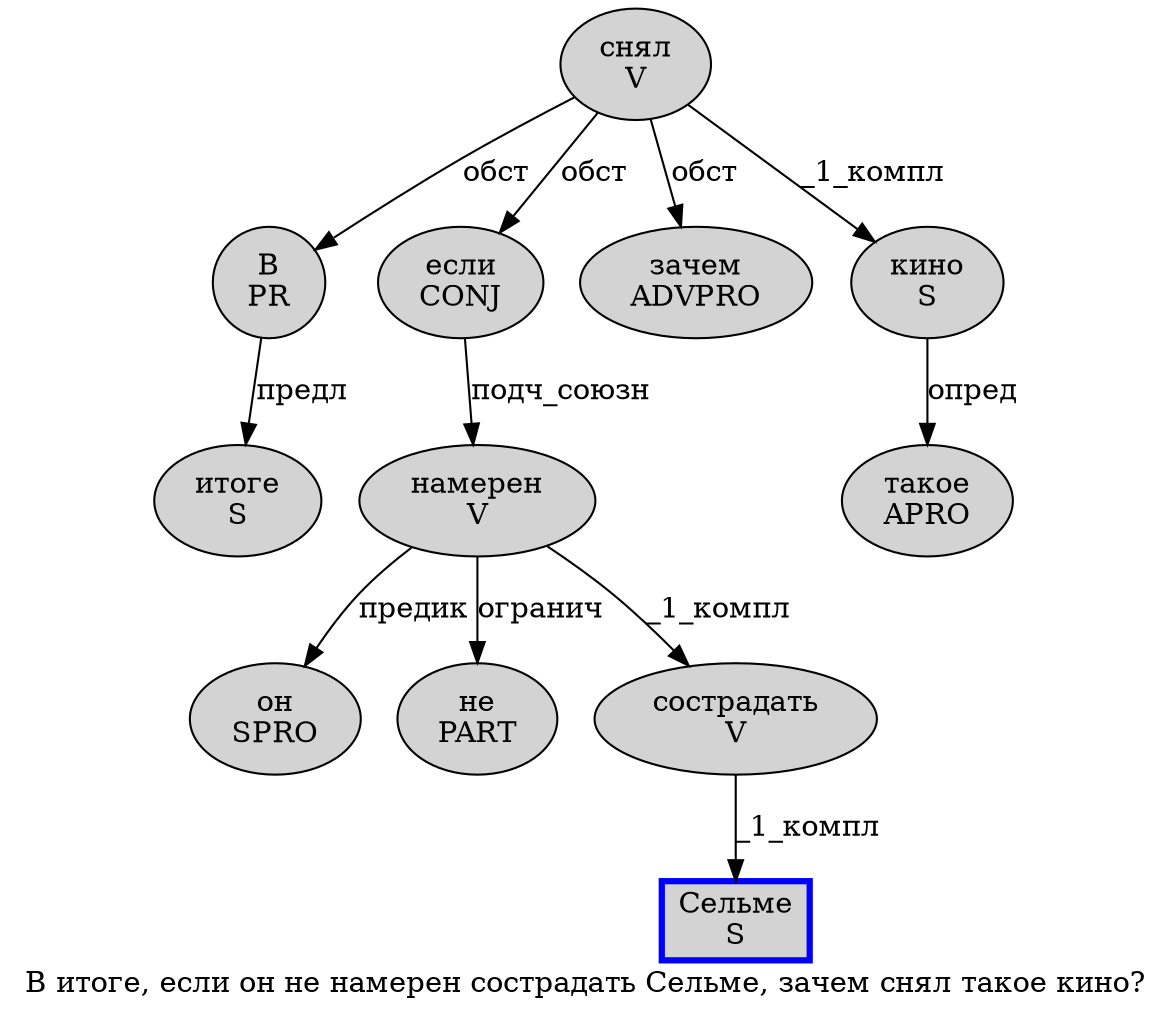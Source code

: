 digraph SENTENCE_615 {
	graph [label="В итоге, если он не намерен сострадать Сельме, зачем снял такое кино?"]
	node [style=filled]
		0 [label="В
PR" color="" fillcolor=lightgray penwidth=1 shape=ellipse]
		1 [label="итоге
S" color="" fillcolor=lightgray penwidth=1 shape=ellipse]
		3 [label="если
CONJ" color="" fillcolor=lightgray penwidth=1 shape=ellipse]
		4 [label="он
SPRO" color="" fillcolor=lightgray penwidth=1 shape=ellipse]
		5 [label="не
PART" color="" fillcolor=lightgray penwidth=1 shape=ellipse]
		6 [label="намерен
V" color="" fillcolor=lightgray penwidth=1 shape=ellipse]
		7 [label="сострадать
V" color="" fillcolor=lightgray penwidth=1 shape=ellipse]
		8 [label="Сельме
S" color=blue fillcolor=lightgray penwidth=3 shape=box]
		10 [label="зачем
ADVPRO" color="" fillcolor=lightgray penwidth=1 shape=ellipse]
		11 [label="снял
V" color="" fillcolor=lightgray penwidth=1 shape=ellipse]
		12 [label="такое
APRO" color="" fillcolor=lightgray penwidth=1 shape=ellipse]
		13 [label="кино
S" color="" fillcolor=lightgray penwidth=1 shape=ellipse]
			6 -> 4 [label="предик"]
			6 -> 5 [label="огранич"]
			6 -> 7 [label="_1_компл"]
			13 -> 12 [label="опред"]
			11 -> 0 [label="обст"]
			11 -> 3 [label="обст"]
			11 -> 10 [label="обст"]
			11 -> 13 [label="_1_компл"]
			7 -> 8 [label="_1_компл"]
			0 -> 1 [label="предл"]
			3 -> 6 [label="подч_союзн"]
}